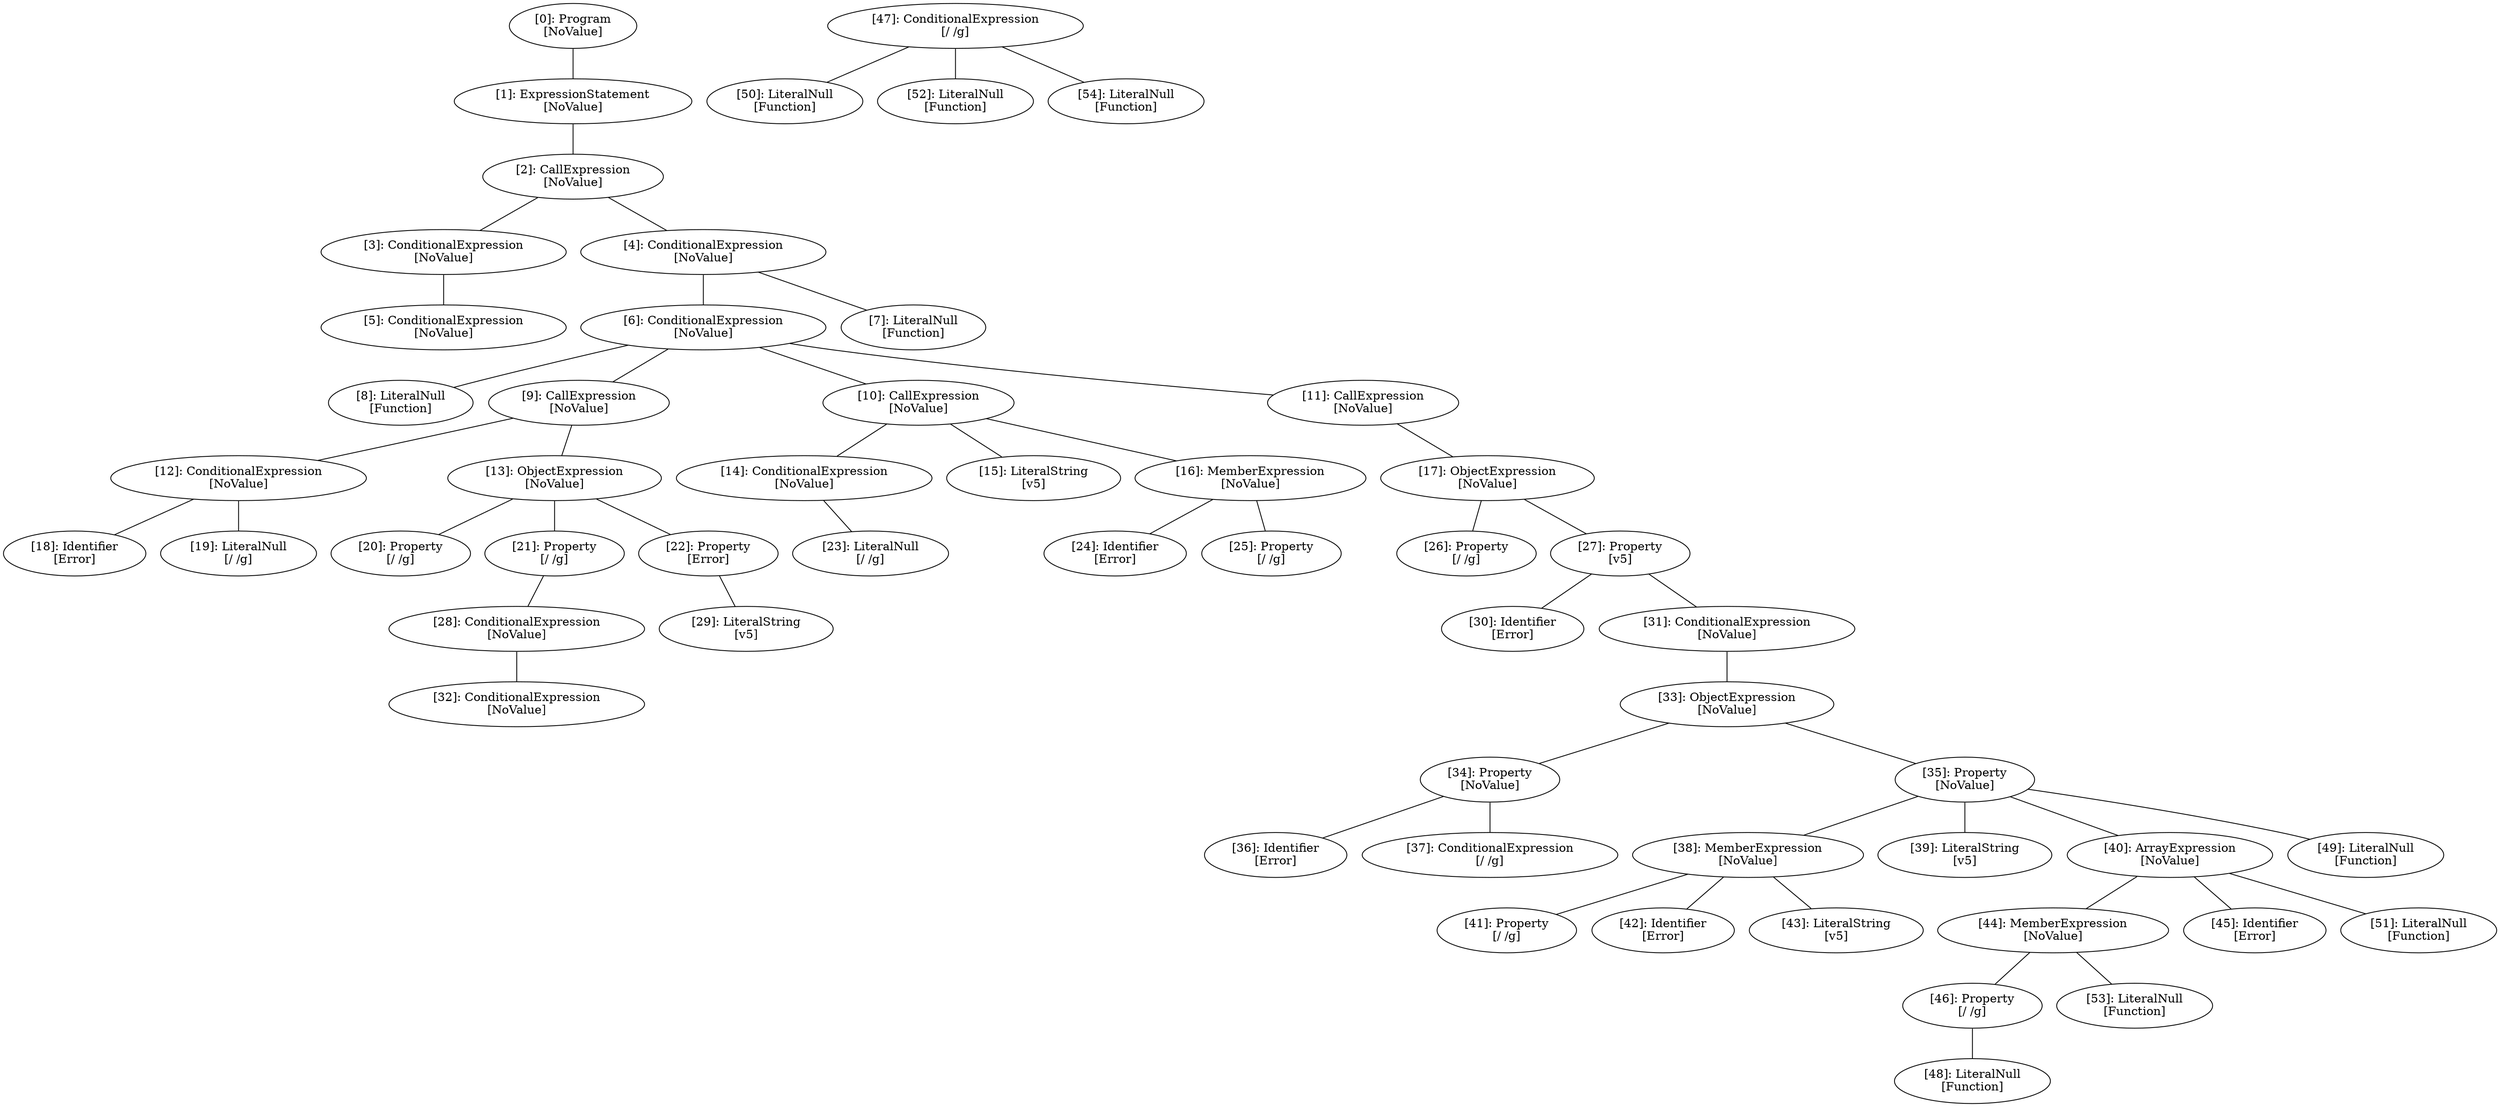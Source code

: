 // Result
graph {
	0 [label="[0]: Program
[NoValue]"]
	1 [label="[1]: ExpressionStatement
[NoValue]"]
	2 [label="[2]: CallExpression
[NoValue]"]
	3 [label="[3]: ConditionalExpression
[NoValue]"]
	4 [label="[4]: ConditionalExpression
[NoValue]"]
	5 [label="[5]: ConditionalExpression
[NoValue]"]
	6 [label="[6]: ConditionalExpression
[NoValue]"]
	7 [label="[7]: LiteralNull
[Function]"]
	8 [label="[8]: LiteralNull
[Function]"]
	9 [label="[9]: CallExpression
[NoValue]"]
	10 [label="[10]: CallExpression
[NoValue]"]
	11 [label="[11]: CallExpression
[NoValue]"]
	12 [label="[12]: ConditionalExpression
[NoValue]"]
	13 [label="[13]: ObjectExpression
[NoValue]"]
	14 [label="[14]: ConditionalExpression
[NoValue]"]
	15 [label="[15]: LiteralString
[v5]"]
	16 [label="[16]: MemberExpression
[NoValue]"]
	17 [label="[17]: ObjectExpression
[NoValue]"]
	18 [label="[18]: Identifier
[Error]"]
	19 [label="[19]: LiteralNull
[/ /g]"]
	20 [label="[20]: Property
[/ /g]"]
	21 [label="[21]: Property
[/ /g]"]
	22 [label="[22]: Property
[Error]"]
	23 [label="[23]: LiteralNull
[/ /g]"]
	24 [label="[24]: Identifier
[Error]"]
	25 [label="[25]: Property
[/ /g]"]
	26 [label="[26]: Property
[/ /g]"]
	27 [label="[27]: Property
[v5]"]
	28 [label="[28]: ConditionalExpression
[NoValue]"]
	29 [label="[29]: LiteralString
[v5]"]
	30 [label="[30]: Identifier
[Error]"]
	31 [label="[31]: ConditionalExpression
[NoValue]"]
	32 [label="[32]: ConditionalExpression
[NoValue]"]
	33 [label="[33]: ObjectExpression
[NoValue]"]
	34 [label="[34]: Property
[NoValue]"]
	35 [label="[35]: Property
[NoValue]"]
	36 [label="[36]: Identifier
[Error]"]
	37 [label="[37]: ConditionalExpression
[/ /g]"]
	38 [label="[38]: MemberExpression
[NoValue]"]
	39 [label="[39]: LiteralString
[v5]"]
	40 [label="[40]: ArrayExpression
[NoValue]"]
	41 [label="[41]: Property
[/ /g]"]
	42 [label="[42]: Identifier
[Error]"]
	43 [label="[43]: LiteralString
[v5]"]
	44 [label="[44]: MemberExpression
[NoValue]"]
	45 [label="[45]: Identifier
[Error]"]
	46 [label="[46]: Property
[/ /g]"]
	47 [label="[47]: ConditionalExpression
[/ /g]"]
	48 [label="[48]: LiteralNull
[Function]"]
	49 [label="[49]: LiteralNull
[Function]"]
	50 [label="[50]: LiteralNull
[Function]"]
	51 [label="[51]: LiteralNull
[Function]"]
	52 [label="[52]: LiteralNull
[Function]"]
	53 [label="[53]: LiteralNull
[Function]"]
	54 [label="[54]: LiteralNull
[Function]"]
	0 -- 1
	1 -- 2
	2 -- 3
	2 -- 4
	3 -- 5
	4 -- 6
	4 -- 7
	6 -- 8
	6 -- 9
	6 -- 10
	6 -- 11
	9 -- 12
	9 -- 13
	10 -- 14
	10 -- 15
	10 -- 16
	11 -- 17
	12 -- 18
	12 -- 19
	13 -- 20
	13 -- 21
	13 -- 22
	14 -- 23
	16 -- 24
	16 -- 25
	17 -- 26
	17 -- 27
	21 -- 28
	22 -- 29
	27 -- 30
	27 -- 31
	28 -- 32
	31 -- 33
	33 -- 34
	33 -- 35
	34 -- 36
	34 -- 37
	35 -- 38
	35 -- 39
	35 -- 40
	35 -- 49
	38 -- 41
	38 -- 42
	38 -- 43
	40 -- 44
	40 -- 45
	40 -- 51
	44 -- 46
	44 -- 53
	46 -- 48
	47 -- 50
	47 -- 52
	47 -- 54
}
